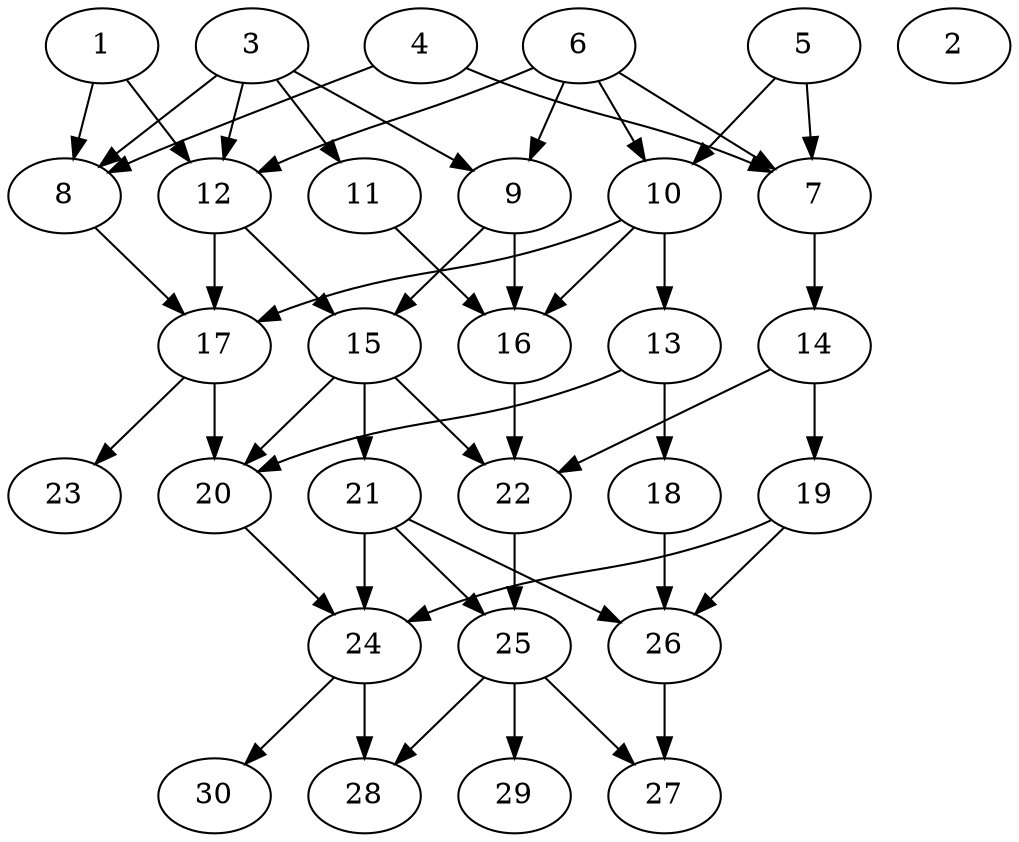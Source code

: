 // DAG automatically generated by daggen at Fri Jul 29 10:40:31 2022
// daggen.exe --dot -n 30 --ccr 0.5 --fat 0.5 --regular 0.5 --density 0.5 -o data\30/random_30_44.gv 
digraph G {
  1 [compute_size="8589934592", trans_size="24361", result_size="70656", ram="6158576",alpha="0.10"]
  1 -> 8 [size ="70656"]
  1 -> 12 [size ="70656"]
  2 [compute_size="68719476736", trans_size="590336", result_size="0", ram="11116496",alpha="0.08"]
  3 [compute_size="422930546688", trans_size="360033", result_size="91136", ram="1363808",alpha="0.10"]
  3 -> 8 [size ="91136"]
  3 -> 9 [size ="91136"]
  3 -> 11 [size ="91136"]
  3 -> 12 [size ="91136"]
  4 [compute_size="68719476736", trans_size="410863", result_size="74752", ram="31092320",alpha="0.07"]
  4 -> 7 [size ="74752"]
  4 -> 8 [size ="74752"]
  5 [compute_size="231928233984", trans_size="1047905", result_size="13312", ram="18223904",alpha="0.18"]
  5 -> 7 [size ="13312"]
  5 -> 10 [size ="13312"]
  6 [compute_size="617785344", trans_size="364189", result_size="29696", ram="25920560",alpha="0.07"]
  6 -> 7 [size ="29696"]
  6 -> 9 [size ="29696"]
  6 -> 10 [size ="29696"]
  6 -> 12 [size ="29696"]
  7 [compute_size="134217728000", trans_size="344624", result_size="1024", ram="14827808",alpha="0.17"]
  7 -> 14 [size ="1024"]
  8 [compute_size="29885071360", trans_size="789054", result_size="91136", ram="38551376",alpha="0.10"]
  8 -> 17 [size ="91136"]
  9 [compute_size="368293445632", trans_size="1000623", result_size="9216", ram="6716144",alpha="0.02"]
  9 -> 15 [size ="9216"]
  9 -> 16 [size ="9216"]
  10 [compute_size="15629312000", trans_size="714311", result_size="1024", ram="36150032",alpha="0.12"]
  10 -> 13 [size ="1024"]
  10 -> 16 [size ="1024"]
  10 -> 17 [size ="1024"]
  11 [compute_size="30789808128", trans_size="541903", result_size="54272", ram="12725840",alpha="0.16"]
  11 -> 16 [size ="54272"]
  12 [compute_size="569206151015", trans_size="745129", result_size="9216", ram="6652784",alpha="0.18"]
  12 -> 15 [size ="9216"]
  12 -> 17 [size ="9216"]
  13 [compute_size="31861610496", trans_size="745129", result_size="54272", ram="2566064",alpha="0.11"]
  13 -> 18 [size ="54272"]
  13 -> 20 [size ="54272"]
  14 [compute_size="231928233984", trans_size="606736", result_size="13312", ram="18901856",alpha="0.05"]
  14 -> 19 [size ="13312"]
  14 -> 22 [size ="13312"]
  15 [compute_size="10222336000", trans_size="460383", result_size="1024", ram="35879168",alpha="0.08"]
  15 -> 20 [size ="1024"]
  15 -> 21 [size ="1024"]
  15 -> 22 [size ="1024"]
  16 [compute_size="330826488437", trans_size="807052", result_size="1024", ram="33921344",alpha="0.02"]
  16 -> 22 [size ="1024"]
  17 [compute_size="28991029248", trans_size="360097", result_size="29696", ram="29972432",alpha="0.19"]
  17 -> 20 [size ="29696"]
  17 -> 23 [size ="29696"]
  18 [compute_size="1073741824000", trans_size="593757", result_size="1024", ram="7438448",alpha="0.15"]
  18 -> 26 [size ="1024"]
  19 [compute_size="11167358976", trans_size="528892", result_size="13312", ram="20744048",alpha="0.14"]
  19 -> 24 [size ="13312"]
  19 -> 26 [size ="13312"]
  20 [compute_size="549755813888", trans_size="619523", result_size="91136", ram="19274096",alpha="0.15"]
  20 -> 24 [size ="91136"]
  21 [compute_size="22008952350", trans_size="617350", result_size="29696", ram="42530384",alpha="0.12"]
  21 -> 24 [size ="29696"]
  21 -> 25 [size ="29696"]
  21 -> 26 [size ="29696"]
  22 [compute_size="231928233984", trans_size="395646", result_size="13312", ram="35438816",alpha="0.08"]
  22 -> 25 [size ="13312"]
  23 [compute_size="1342846259468", trans_size="234748", result_size="0", ram="24273200",alpha="0.07"]
  24 [compute_size="30792531968", trans_size="1043269", result_size="70656", ram="24753152",alpha="0.05"]
  24 -> 28 [size ="70656"]
  24 -> 30 [size ="70656"]
  25 [compute_size="329716513355", trans_size="923706", result_size="13312", ram="21562976",alpha="0.06"]
  25 -> 27 [size ="13312"]
  25 -> 28 [size ="13312"]
  25 -> 29 [size ="13312"]
  26 [compute_size="28843610112", trans_size="279568", result_size="54272", ram="35818976",alpha="0.00"]
  26 -> 27 [size ="54272"]
  27 [compute_size="368293445632", trans_size="59175", result_size="0", ram="40011824",alpha="0.02"]
  28 [compute_size="1073741824000", trans_size="623552", result_size="0", ram="21875024",alpha="0.06"]
  29 [compute_size="4966981632", trans_size="12437", result_size="0", ram="29053712",alpha="0.15"]
  30 [compute_size="1127505920", trans_size="998225", result_size="0", ram="5567744",alpha="0.13"]
}
